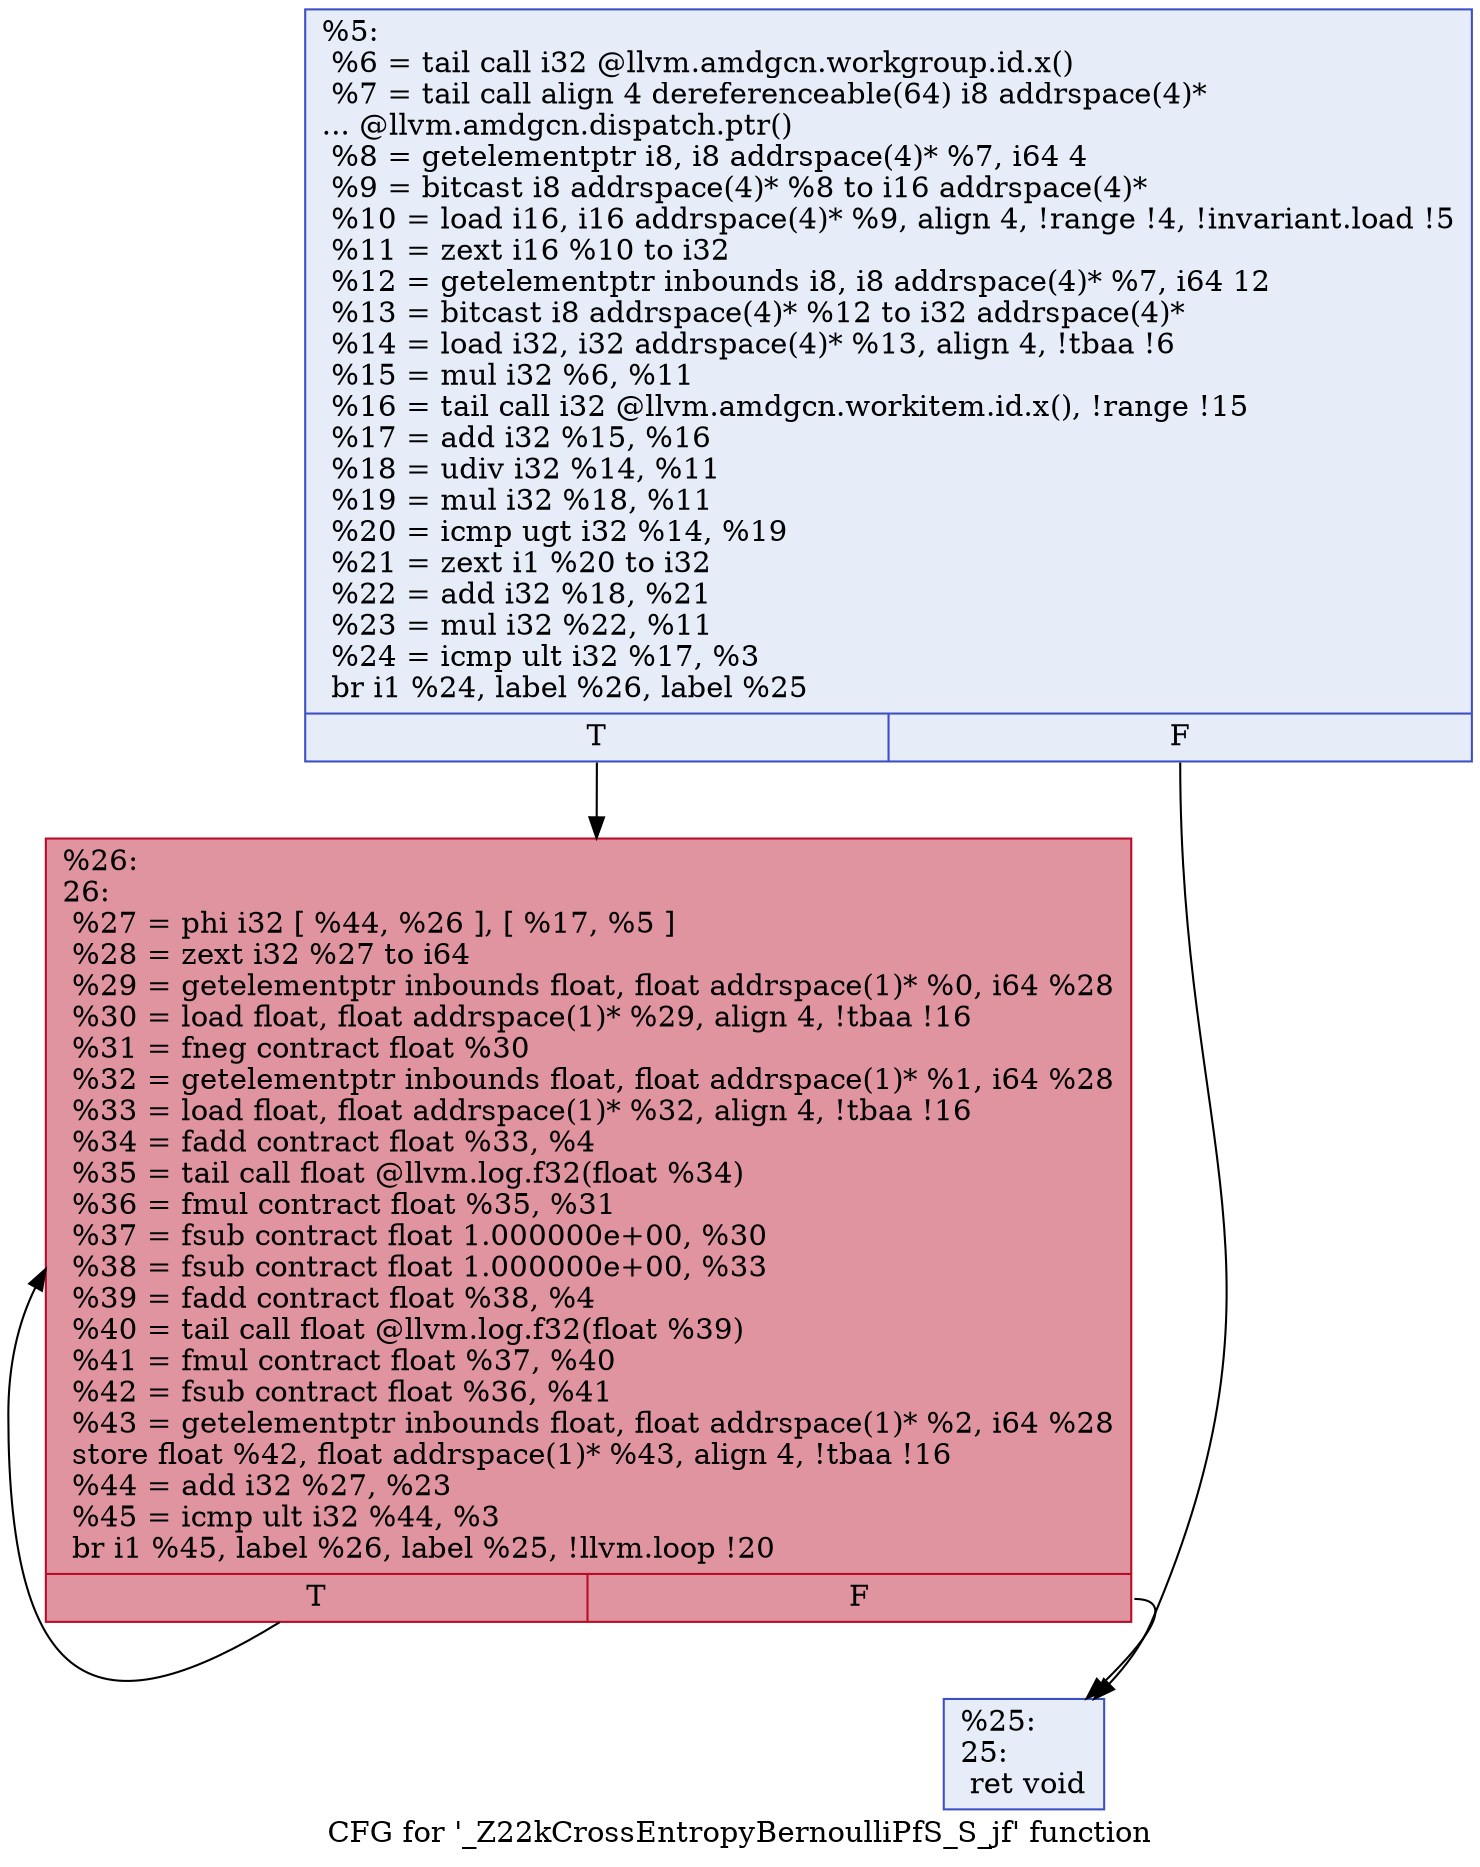 digraph "CFG for '_Z22kCrossEntropyBernoulliPfS_S_jf' function" {
	label="CFG for '_Z22kCrossEntropyBernoulliPfS_S_jf' function";

	Node0x60887a0 [shape=record,color="#3d50c3ff", style=filled, fillcolor="#c7d7f070",label="{%5:\l  %6 = tail call i32 @llvm.amdgcn.workgroup.id.x()\l  %7 = tail call align 4 dereferenceable(64) i8 addrspace(4)*\l... @llvm.amdgcn.dispatch.ptr()\l  %8 = getelementptr i8, i8 addrspace(4)* %7, i64 4\l  %9 = bitcast i8 addrspace(4)* %8 to i16 addrspace(4)*\l  %10 = load i16, i16 addrspace(4)* %9, align 4, !range !4, !invariant.load !5\l  %11 = zext i16 %10 to i32\l  %12 = getelementptr inbounds i8, i8 addrspace(4)* %7, i64 12\l  %13 = bitcast i8 addrspace(4)* %12 to i32 addrspace(4)*\l  %14 = load i32, i32 addrspace(4)* %13, align 4, !tbaa !6\l  %15 = mul i32 %6, %11\l  %16 = tail call i32 @llvm.amdgcn.workitem.id.x(), !range !15\l  %17 = add i32 %15, %16\l  %18 = udiv i32 %14, %11\l  %19 = mul i32 %18, %11\l  %20 = icmp ugt i32 %14, %19\l  %21 = zext i1 %20 to i32\l  %22 = add i32 %18, %21\l  %23 = mul i32 %22, %11\l  %24 = icmp ult i32 %17, %3\l  br i1 %24, label %26, label %25\l|{<s0>T|<s1>F}}"];
	Node0x60887a0:s0 -> Node0x608ad50;
	Node0x60887a0:s1 -> Node0x608ade0;
	Node0x608ade0 [shape=record,color="#3d50c3ff", style=filled, fillcolor="#c7d7f070",label="{%25:\l25:                                               \l  ret void\l}"];
	Node0x608ad50 [shape=record,color="#b70d28ff", style=filled, fillcolor="#b70d2870",label="{%26:\l26:                                               \l  %27 = phi i32 [ %44, %26 ], [ %17, %5 ]\l  %28 = zext i32 %27 to i64\l  %29 = getelementptr inbounds float, float addrspace(1)* %0, i64 %28\l  %30 = load float, float addrspace(1)* %29, align 4, !tbaa !16\l  %31 = fneg contract float %30\l  %32 = getelementptr inbounds float, float addrspace(1)* %1, i64 %28\l  %33 = load float, float addrspace(1)* %32, align 4, !tbaa !16\l  %34 = fadd contract float %33, %4\l  %35 = tail call float @llvm.log.f32(float %34)\l  %36 = fmul contract float %35, %31\l  %37 = fsub contract float 1.000000e+00, %30\l  %38 = fsub contract float 1.000000e+00, %33\l  %39 = fadd contract float %38, %4\l  %40 = tail call float @llvm.log.f32(float %39)\l  %41 = fmul contract float %37, %40\l  %42 = fsub contract float %36, %41\l  %43 = getelementptr inbounds float, float addrspace(1)* %2, i64 %28\l  store float %42, float addrspace(1)* %43, align 4, !tbaa !16\l  %44 = add i32 %27, %23\l  %45 = icmp ult i32 %44, %3\l  br i1 %45, label %26, label %25, !llvm.loop !20\l|{<s0>T|<s1>F}}"];
	Node0x608ad50:s0 -> Node0x608ad50;
	Node0x608ad50:s1 -> Node0x608ade0;
}
